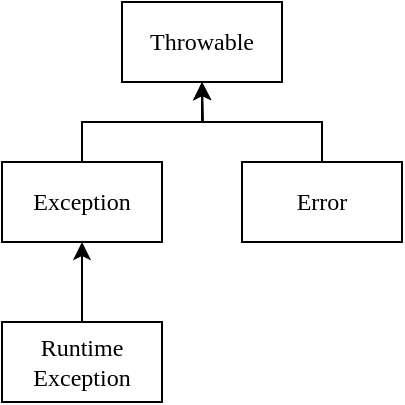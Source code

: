 <mxfile version="13.9.5" type="device" pages="3"><diagram id="QzQ_kEv-7e0TQghyjO3P" name="ページ1"><mxGraphModel dx="1086" dy="806" grid="1" gridSize="10" guides="1" tooltips="1" connect="1" arrows="1" fold="1" page="1" pageScale="1" pageWidth="827" pageHeight="1169" math="0" shadow="0"><root><mxCell id="0"/><mxCell id="1" parent="0"/><mxCell id="YRO9SeotwuNR9H8uhHWe-1" value="&lt;font face=&quot;Verdana&quot;&gt;Throwable&lt;/font&gt;" style="rounded=0;whiteSpace=wrap;html=1;fontFamily=Comic Sans MS;" parent="1" vertex="1"><mxGeometry x="100" y="40" width="80" height="40" as="geometry"/></mxCell><mxCell id="YRO9SeotwuNR9H8uhHWe-6" style="edgeStyle=orthogonalEdgeStyle;rounded=0;orthogonalLoop=1;jettySize=auto;html=1;exitX=0.5;exitY=0;exitDx=0;exitDy=0;entryX=0.5;entryY=1;entryDx=0;entryDy=0;fontFamily=Verdana;" parent="1" source="YRO9SeotwuNR9H8uhHWe-2" target="YRO9SeotwuNR9H8uhHWe-1" edge="1"><mxGeometry relative="1" as="geometry"/></mxCell><mxCell id="YRO9SeotwuNR9H8uhHWe-2" value="Exception" style="rounded=0;whiteSpace=wrap;html=1;fontFamily=Verdana;" parent="1" vertex="1"><mxGeometry x="40" y="120" width="80" height="40" as="geometry"/></mxCell><mxCell id="YRO9SeotwuNR9H8uhHWe-5" style="edgeStyle=orthogonalEdgeStyle;rounded=0;orthogonalLoop=1;jettySize=auto;html=1;exitX=0.5;exitY=0;exitDx=0;exitDy=0;entryX=0.5;entryY=1;entryDx=0;entryDy=0;fontFamily=Verdana;" parent="1" source="YRO9SeotwuNR9H8uhHWe-3" target="YRO9SeotwuNR9H8uhHWe-2" edge="1"><mxGeometry relative="1" as="geometry"/></mxCell><mxCell id="YRO9SeotwuNR9H8uhHWe-3" value="Runtime&lt;br&gt;Exception" style="rounded=0;whiteSpace=wrap;html=1;fontFamily=Verdana;" parent="1" vertex="1"><mxGeometry x="40" y="200" width="80" height="40" as="geometry"/></mxCell><mxCell id="YRO9SeotwuNR9H8uhHWe-7" style="edgeStyle=orthogonalEdgeStyle;rounded=0;orthogonalLoop=1;jettySize=auto;html=1;exitX=0.5;exitY=0;exitDx=0;exitDy=0;fontFamily=Verdana;" parent="1" source="YRO9SeotwuNR9H8uhHWe-4" edge="1"><mxGeometry relative="1" as="geometry"><mxPoint x="140" y="80" as="targetPoint"/></mxGeometry></mxCell><mxCell id="YRO9SeotwuNR9H8uhHWe-4" value="Error" style="rounded=0;whiteSpace=wrap;html=1;fontFamily=Verdana;" parent="1" vertex="1"><mxGeometry x="160" y="120" width="80" height="40" as="geometry"/></mxCell></root></mxGraphModel></diagram><diagram id="3lKV8UCyqKTmpEyuleiZ" name="ページ2"><mxGraphModel dx="719" dy="806" grid="1" gridSize="10" guides="1" tooltips="1" connect="1" arrows="1" fold="1" page="1" pageScale="1" pageWidth="827" pageHeight="1169" math="0" shadow="0"><root><mxCell id="T2LUhvyHDcYptE6gP4Vm-0"/><mxCell id="T2LUhvyHDcYptE6gP4Vm-1" parent="T2LUhvyHDcYptE6gP4Vm-0"/><mxCell id="T2LUhvyHDcYptE6gP4Vm-2" value="" style="ellipse;html=1;shape=startState;fillColor=#000000;strokeColor=#ff0000;" parent="T2LUhvyHDcYptE6gP4Vm-1" vertex="1"><mxGeometry x="170" y="45" width="30" height="30" as="geometry"/></mxCell><mxCell id="T2LUhvyHDcYptE6gP4Vm-3" value="" style="edgeStyle=orthogonalEdgeStyle;html=1;verticalAlign=bottom;endArrow=open;endSize=8;strokeColor=#ff0000;entryX=0;entryY=0.5;entryDx=0;entryDy=0;" parent="T2LUhvyHDcYptE6gP4Vm-1" source="T2LUhvyHDcYptE6gP4Vm-2" edge="1" target="T2LUhvyHDcYptE6gP4Vm-4"><mxGeometry relative="1" as="geometry"><mxPoint x="309" y="40" as="targetPoint"/><Array as="points"><mxPoint x="230" y="60"/><mxPoint x="230" y="60"/></Array></mxGeometry></mxCell><mxCell id="T2LUhvyHDcYptE6gP4Vm-4" value="fileを開く&lt;span style=&quot;color: rgba(0 , 0 , 0 , 0) ; font-family: monospace ; font-size: 0px&quot;&gt;%3CmxGraphModel%3E%3Croot%3E%3CmxCell%20id%3D%220%22%2F%3E%3CmxCell%20id%3D%221%22%20parent%3D%220%22%2F%3E%3CmxCell%20id%3D%222%22%20value%3D%22Activity%22%20style%3D%22rounded%3D1%3BwhiteSpace%3Dwrap%3Bhtml%3D1%3BarcSize%3D40%3BfontColor%3D%23000000%3BfillColor%3D%23ffffc0%3BstrokeColor%3D%23ff0000%3B%22%20vertex%3D%221%22%20parent%3D%221%22%3E%3CmxGeometry%20x%3D%22320%22%20y%3D%22350%22%20width%3D%22120%22%20height%3D%2240%22%20as%3D%22geometry%22%2F%3E%3C%2FmxCell%3E%3CmxCell%20id%3D%223%22%20value%3D%22%22%20style%3D%22edgeStyle%3DorthogonalEdgeStyle%3Bhtml%3D1%3BverticalAlign%3Dbottom%3BendArrow%3Dopen%3BendSize%3D8%3BstrokeColor%3D%23ff0000%3B%22%20edge%3D%221%22%20source%3D%222%22%20parent%3D%221%22%3E%3CmxGeometry%20relative%3D%221%22%20as%3D%22geometry%22%3E%3CmxPoint%20x%3D%22380%22%20y%3D%22450%22%20as%3D%22targetPoint%22%2F%3E%3C%2FmxGeometry%3E%3C%2FmxCell%3E%3C%2Froot%3E%3C%2FmxGraphModel%3E&lt;/span&gt;" style="rounded=1;whiteSpace=wrap;html=1;arcSize=40;fontColor=#000000;fillColor=#ffffc0;strokeColor=#ff0000;" parent="T2LUhvyHDcYptE6gP4Vm-1" vertex="1"><mxGeometry x="249" y="40" width="120" height="40" as="geometry"/></mxCell><mxCell id="T2LUhvyHDcYptE6gP4Vm-5" value="" style="edgeStyle=orthogonalEdgeStyle;html=1;verticalAlign=bottom;endArrow=open;endSize=8;strokeColor=#ff0000;" parent="T2LUhvyHDcYptE6gP4Vm-1" source="T2LUhvyHDcYptE6gP4Vm-4" edge="1"><mxGeometry relative="1" as="geometry"><mxPoint x="309" y="140" as="targetPoint"/></mxGeometry></mxCell><mxCell id="T2LUhvyHDcYptE6gP4Vm-6" value="1行読み飛ばす" style="rounded=1;whiteSpace=wrap;html=1;arcSize=40;fontColor=#000000;fillColor=#ffffc0;strokeColor=#ff0000;" parent="T2LUhvyHDcYptE6gP4Vm-1" vertex="1"><mxGeometry x="249" y="140" width="120" height="40" as="geometry"/></mxCell><mxCell id="T2LUhvyHDcYptE6gP4Vm-7" value="" style="edgeStyle=orthogonalEdgeStyle;html=1;verticalAlign=bottom;endArrow=open;endSize=8;strokeColor=#ff0000;" parent="T2LUhvyHDcYptE6gP4Vm-1" source="T2LUhvyHDcYptE6gP4Vm-6" edge="1"><mxGeometry relative="1" as="geometry"><mxPoint x="309" y="240" as="targetPoint"/></mxGeometry></mxCell><mxCell id="bWPJWwgjivEzqBzG6cyE-4" value="入力行がnull&lt;br&gt;ではない" style="rhombus;whiteSpace=wrap;html=1;fillColor=#ffffc0;strokeColor=#ff0000;fontSize=12;" vertex="1" parent="T2LUhvyHDcYptE6gP4Vm-1"><mxGeometry x="254" y="240" width="110" height="60" as="geometry"/></mxCell><mxCell id="bWPJWwgjivEzqBzG6cyE-5" value="no" style="edgeStyle=orthogonalEdgeStyle;html=1;align=left;verticalAlign=bottom;endArrow=open;endSize=8;strokeColor=#ff0000;fontSize=12;entryX=0;entryY=0.5;entryDx=0;entryDy=0;" edge="1" source="bWPJWwgjivEzqBzG6cyE-4" parent="T2LUhvyHDcYptE6gP4Vm-1" target="bWPJWwgjivEzqBzG6cyE-7"><mxGeometry x="-1" relative="1" as="geometry"><mxPoint x="450" y="260" as="targetPoint"/><Array as="points"/></mxGeometry></mxCell><mxCell id="bWPJWwgjivEzqBzG6cyE-6" value="yes" style="edgeStyle=orthogonalEdgeStyle;html=1;align=left;verticalAlign=top;endArrow=open;endSize=8;strokeColor=#ff0000;fontSize=12;entryX=0.5;entryY=0;entryDx=0;entryDy=0;" edge="1" source="bWPJWwgjivEzqBzG6cyE-4" parent="T2LUhvyHDcYptE6gP4Vm-1" target="bWPJWwgjivEzqBzG6cyE-11"><mxGeometry x="-1" y="11" relative="1" as="geometry"><mxPoint x="310" y="340" as="targetPoint"/><mxPoint as="offset"/></mxGeometry></mxCell><mxCell id="bWPJWwgjivEzqBzG6cyE-7" value="" style="ellipse;html=1;shape=endState;fillColor=#000000;strokeColor=#ff0000;fontSize=12;" vertex="1" parent="T2LUhvyHDcYptE6gP4Vm-1"><mxGeometry x="420" y="255" width="30" height="30" as="geometry"/></mxCell><mxCell id="bWPJWwgjivEzqBzG6cyE-11" value="正規表現に&lt;br&gt;マッチする" style="rhombus;whiteSpace=wrap;html=1;fillColor=#ffffc0;strokeColor=#ff0000;fontSize=12;" vertex="1" parent="T2LUhvyHDcYptE6gP4Vm-1"><mxGeometry x="254" y="350" width="110" height="60" as="geometry"/></mxCell><mxCell id="bWPJWwgjivEzqBzG6cyE-12" value="no" style="edgeStyle=orthogonalEdgeStyle;html=1;align=left;verticalAlign=bottom;endArrow=open;endSize=8;strokeColor=#ff0000;fontSize=12;entryX=0;entryY=0.5;entryDx=0;entryDy=0;exitX=0;exitY=0.5;exitDx=0;exitDy=0;" edge="1" source="bWPJWwgjivEzqBzG6cyE-11" parent="T2LUhvyHDcYptE6gP4Vm-1" target="bWPJWwgjivEzqBzG6cyE-4"><mxGeometry x="-1" relative="1" as="geometry"><mxPoint x="434" y="360" as="targetPoint"/><mxPoint x="250" y="390" as="sourcePoint"/><Array as="points"><mxPoint x="200" y="380"/><mxPoint x="200" y="270"/></Array></mxGeometry></mxCell><mxCell id="bWPJWwgjivEzqBzG6cyE-13" value="yes" style="edgeStyle=orthogonalEdgeStyle;html=1;align=left;verticalAlign=top;endArrow=open;endSize=8;strokeColor=#ff0000;fontSize=12;entryX=0.567;entryY=-0.05;entryDx=0;entryDy=0;entryPerimeter=0;" edge="1" parent="T2LUhvyHDcYptE6gP4Vm-1" target="bWPJWwgjivEzqBzG6cyE-14"><mxGeometry x="-0.765" relative="1" as="geometry"><mxPoint x="380" y="430" as="targetPoint"/><mxPoint x="310" y="410" as="sourcePoint"/><Array as="points"><mxPoint x="309" y="410"/></Array><mxPoint as="offset"/></mxGeometry></mxCell><mxCell id="bWPJWwgjivEzqBzG6cyE-14" value="成績データに追加" style="rounded=1;whiteSpace=wrap;html=1;arcSize=40;fontColor=#000000;fillColor=#ffffc0;strokeColor=#ff0000;" vertex="1" parent="T2LUhvyHDcYptE6gP4Vm-1"><mxGeometry x="240" y="480" width="120" height="40" as="geometry"/></mxCell><mxCell id="bWPJWwgjivEzqBzG6cyE-17" value="" style="edgeStyle=orthogonalEdgeStyle;html=1;verticalAlign=bottom;endArrow=open;endSize=8;strokeColor=#ff0000;" edge="1" parent="T2LUhvyHDcYptE6gP4Vm-1" target="bWPJWwgjivEzqBzG6cyE-4"><mxGeometry relative="1" as="geometry"><mxPoint x="319" y="250" as="targetPoint"/><mxPoint x="240" y="500" as="sourcePoint"/><Array as="points"><mxPoint x="200" y="500"/><mxPoint x="200" y="270"/></Array></mxGeometry></mxCell></root></mxGraphModel></diagram><diagram id="YHQtE9kw5i--auI9_Yi3" name="ページ3"><mxGraphModel dx="1422" dy="822" grid="0" gridSize="10" guides="1" tooltips="1" connect="1" arrows="1" fold="1" page="1" pageScale="1" pageWidth="827" pageHeight="1169" math="0" shadow="0"><root><mxCell id="kFvXO3ZY3VamfJQ_De9f-0"/><mxCell id="kFvXO3ZY3VamfJQ_De9f-1" parent="kFvXO3ZY3VamfJQ_De9f-0"/><mxCell id="RPm9JiFuxdwqwLJ2Eavl-15" value="" style="ellipse;html=1;shape=startState;fillColor=#000000;strokeColor=#ff0000;fontFamily=Georgia;" vertex="1" parent="kFvXO3ZY3VamfJQ_De9f-1"><mxGeometry x="75" y="124" width="30" height="30" as="geometry"/></mxCell><mxCell id="RPm9JiFuxdwqwLJ2Eavl-16" value="" style="edgeStyle=orthogonalEdgeStyle;html=1;verticalAlign=bottom;endArrow=open;endSize=8;strokeColor=#ff0000;entryX=0.5;entryY=0;entryDx=0;entryDy=0;exitX=0.5;exitY=1;exitDx=0;exitDy=0;fontFamily=Georgia;" edge="1" parent="kFvXO3ZY3VamfJQ_De9f-1" source="RPm9JiFuxdwqwLJ2Eavl-15" target="RPm9JiFuxdwqwLJ2Eavl-17"><mxGeometry relative="1" as="geometry"><mxPoint x="214" y="119" as="targetPoint"/><Array as="points"><mxPoint x="90" y="179"/><mxPoint x="90" y="179"/></Array></mxGeometry></mxCell><mxCell id="RPm9JiFuxdwqwLJ2Eavl-17" value="&lt;font style=&quot;font-size: 14px&quot;&gt;fileを開く&lt;/font&gt;" style="rounded=1;whiteSpace=wrap;html=1;arcSize=40;fontColor=#000000;fillColor=#ffffc0;strokeColor=#ff0000;fontFamily=Georgia;" vertex="1" parent="kFvXO3ZY3VamfJQ_De9f-1"><mxGeometry x="30" y="219" width="120" height="40" as="geometry"/></mxCell><mxCell id="RPm9JiFuxdwqwLJ2Eavl-18" value="" style="edgeStyle=orthogonalEdgeStyle;html=1;verticalAlign=bottom;endArrow=open;endSize=8;strokeColor=#ff0000;entryX=0;entryY=0.5;entryDx=0;entryDy=0;fontFamily=Georgia;" edge="1" parent="kFvXO3ZY3VamfJQ_De9f-1" source="RPm9JiFuxdwqwLJ2Eavl-17" target="RPm9JiFuxdwqwLJ2Eavl-19"><mxGeometry relative="1" as="geometry"><mxPoint x="214" y="219" as="targetPoint"/></mxGeometry></mxCell><mxCell id="RPm9JiFuxdwqwLJ2Eavl-19" value="&lt;font style=&quot;font-size: 14px&quot;&gt;1行読み飛ばす&lt;/font&gt;" style="rounded=1;whiteSpace=wrap;html=1;arcSize=40;fontColor=#000000;fillColor=#ffffc0;strokeColor=#ff0000;fontFamily=Georgia;" vertex="1" parent="kFvXO3ZY3VamfJQ_De9f-1"><mxGeometry x="190" y="219" width="120" height="40" as="geometry"/></mxCell><mxCell id="RPm9JiFuxdwqwLJ2Eavl-20" value="" style="edgeStyle=orthogonalEdgeStyle;html=1;verticalAlign=bottom;endArrow=open;endSize=8;strokeColor=#ff0000;exitX=1;exitY=0.5;exitDx=0;exitDy=0;entryX=0;entryY=0.5;entryDx=0;entryDy=0;fontFamily=Georgia;" edge="1" parent="kFvXO3ZY3VamfJQ_De9f-1" source="RPm9JiFuxdwqwLJ2Eavl-19" target="RPm9JiFuxdwqwLJ2Eavl-21"><mxGeometry relative="1" as="geometry"><mxPoint x="414" y="244" as="targetPoint"/></mxGeometry></mxCell><mxCell id="RPm9JiFuxdwqwLJ2Eavl-21" value="&lt;font style=&quot;font-size: 14px&quot;&gt;入力行がnull&lt;br&gt;ではない&lt;/font&gt;" style="rhombus;whiteSpace=wrap;html=1;fillColor=#ffffc0;strokeColor=#ff0000;fontSize=12;fontFamily=Georgia;" vertex="1" parent="kFvXO3ZY3VamfJQ_De9f-1"><mxGeometry x="350" y="209" width="110" height="60" as="geometry"/></mxCell><mxCell id="RPm9JiFuxdwqwLJ2Eavl-22" value="&lt;font style=&quot;font-size: 13px&quot;&gt;no&lt;/font&gt;" style="edgeStyle=orthogonalEdgeStyle;html=1;align=left;verticalAlign=bottom;endArrow=open;endSize=8;strokeColor=#ff0000;fontSize=12;entryX=0.5;entryY=1;entryDx=0;entryDy=0;exitX=0.5;exitY=0;exitDx=0;exitDy=0;fontFamily=Georgia;" edge="1" parent="kFvXO3ZY3VamfJQ_De9f-1" source="RPm9JiFuxdwqwLJ2Eavl-21" target="RPm9JiFuxdwqwLJ2Eavl-24"><mxGeometry x="-1" relative="1" as="geometry"><mxPoint x="420" y="115" as="targetPoint"/><Array as="points"/><mxPoint x="334" y="125" as="sourcePoint"/></mxGeometry></mxCell><mxCell id="RPm9JiFuxdwqwLJ2Eavl-23" value="&lt;font style=&quot;font-size: 13px&quot;&gt;yes&lt;/font&gt;" style="edgeStyle=orthogonalEdgeStyle;html=1;align=left;verticalAlign=top;endArrow=open;endSize=8;strokeColor=#ff0000;fontSize=12;entryX=0;entryY=0.5;entryDx=0;entryDy=0;exitX=1;exitY=0.5;exitDx=0;exitDy=0;fontFamily=Georgia;" edge="1" parent="kFvXO3ZY3VamfJQ_De9f-1" source="RPm9JiFuxdwqwLJ2Eavl-21" target="RPm9JiFuxdwqwLJ2Eavl-25"><mxGeometry x="-0.545" y="-1" relative="1" as="geometry"><mxPoint x="404" y="310" as="targetPoint"/><mxPoint as="offset"/></mxGeometry></mxCell><mxCell id="RPm9JiFuxdwqwLJ2Eavl-24" value="" style="ellipse;html=1;shape=endState;fillColor=#000000;strokeColor=#ff0000;fontSize=12;fontFamily=Georgia;" vertex="1" parent="kFvXO3ZY3VamfJQ_De9f-1"><mxGeometry x="390" y="124" width="30" height="30" as="geometry"/></mxCell><mxCell id="RPm9JiFuxdwqwLJ2Eavl-25" value="&lt;font style=&quot;font-size: 14px&quot;&gt;正規表現に&lt;br&gt;マッチする&lt;/font&gt;" style="rhombus;whiteSpace=wrap;html=1;fillColor=#ffffc0;strokeColor=#ff0000;fontSize=12;fontFamily=Georgia;" vertex="1" parent="kFvXO3ZY3VamfJQ_De9f-1"><mxGeometry x="504" y="209" width="110" height="60" as="geometry"/></mxCell><mxCell id="RPm9JiFuxdwqwLJ2Eavl-26" value="&lt;font style=&quot;font-size: 13px&quot;&gt;no&lt;/font&gt;" style="edgeStyle=orthogonalEdgeStyle;html=1;align=left;verticalAlign=bottom;endArrow=open;endSize=8;strokeColor=#ff0000;fontSize=12;exitX=0.5;exitY=1;exitDx=0;exitDy=0;entryX=0.5;entryY=1;entryDx=0;entryDy=0;fontFamily=Georgia;" edge="1" parent="kFvXO3ZY3VamfJQ_De9f-1" source="RPm9JiFuxdwqwLJ2Eavl-25" target="RPm9JiFuxdwqwLJ2Eavl-21"><mxGeometry x="-0.867" y="11" relative="1" as="geometry"><mxPoint x="360" y="310" as="targetPoint"/><mxPoint x="559" y="269" as="sourcePoint"/><Array as="points"><mxPoint x="559" y="330"/><mxPoint x="405" y="330"/></Array><mxPoint as="offset"/></mxGeometry></mxCell><mxCell id="RPm9JiFuxdwqwLJ2Eavl-27" value="&lt;font style=&quot;font-size: 13px&quot;&gt;yes&lt;/font&gt;" style="edgeStyle=orthogonalEdgeStyle;html=1;align=left;verticalAlign=top;endArrow=open;endSize=8;strokeColor=#ff0000;fontSize=12;entryX=0;entryY=0.5;entryDx=0;entryDy=0;exitX=1;exitY=0.5;exitDx=0;exitDy=0;fontFamily=Georgia;" edge="1" parent="kFvXO3ZY3VamfJQ_De9f-1" target="RPm9JiFuxdwqwLJ2Eavl-28" source="RPm9JiFuxdwqwLJ2Eavl-25"><mxGeometry x="-0.765" relative="1" as="geometry"><mxPoint x="644" y="70" as="targetPoint"/><mxPoint x="614" y="240" as="sourcePoint"/><Array as="points"/><mxPoint as="offset"/></mxGeometry></mxCell><mxCell id="RPm9JiFuxdwqwLJ2Eavl-28" value="&lt;font style=&quot;font-size: 14px&quot;&gt;成績データに追加&lt;/font&gt;" style="rounded=1;whiteSpace=wrap;html=1;arcSize=40;fontColor=#000000;fillColor=#ffffc0;strokeColor=#ff0000;fontFamily=Georgia;" vertex="1" parent="kFvXO3ZY3VamfJQ_De9f-1"><mxGeometry x="664" y="219" width="120" height="40" as="geometry"/></mxCell><mxCell id="RPm9JiFuxdwqwLJ2Eavl-29" value="" style="edgeStyle=orthogonalEdgeStyle;html=1;verticalAlign=bottom;endArrow=open;endSize=8;strokeColor=#ff0000;exitX=0.5;exitY=1;exitDx=0;exitDy=0;entryX=0.5;entryY=1;entryDx=0;entryDy=0;fontFamily=Georgia;" edge="1" parent="kFvXO3ZY3VamfJQ_De9f-1" target="RPm9JiFuxdwqwLJ2Eavl-21" source="RPm9JiFuxdwqwLJ2Eavl-28"><mxGeometry relative="1" as="geometry"><mxPoint x="410" y="270" as="targetPoint"/><mxPoint x="334" y="470" as="sourcePoint"/><Array as="points"><mxPoint x="724" y="330"/><mxPoint x="405" y="330"/></Array></mxGeometry></mxCell></root></mxGraphModel></diagram></mxfile>